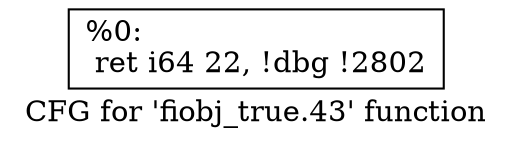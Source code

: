 digraph "CFG for 'fiobj_true.43' function" {
	label="CFG for 'fiobj_true.43' function";

	Node0x556851e33d80 [shape=record,label="{%0:\l  ret i64 22, !dbg !2802\l}"];
}
